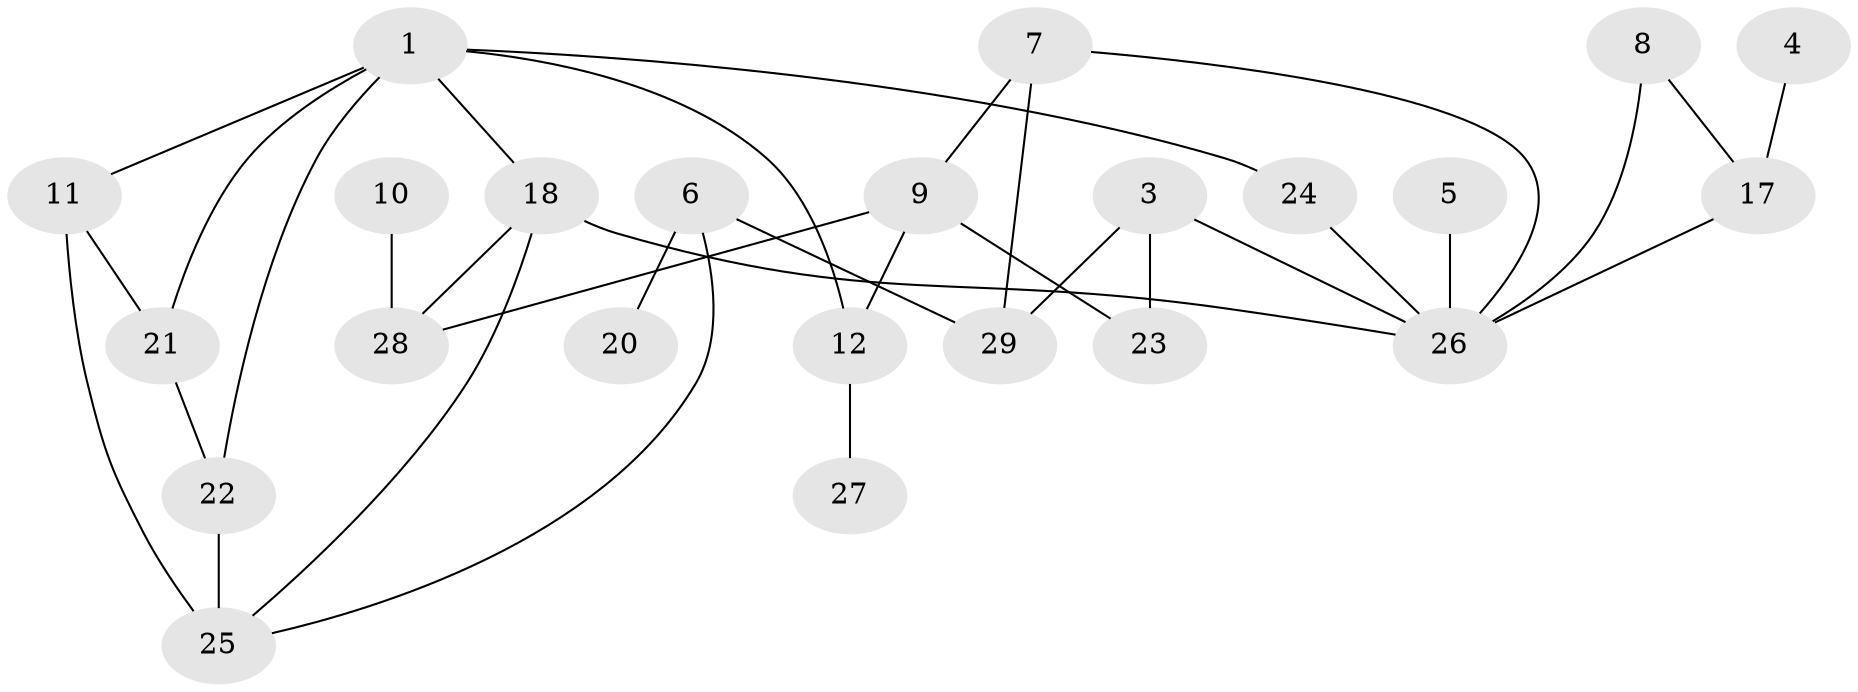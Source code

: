 // original degree distribution, {2: 0.19298245614035087, 3: 0.3157894736842105, 1: 0.2807017543859649, 5: 0.05263157894736842, 0: 0.08771929824561403, 4: 0.05263157894736842, 7: 0.017543859649122806}
// Generated by graph-tools (version 1.1) at 2025/49/03/09/25 03:49:05]
// undirected, 23 vertices, 33 edges
graph export_dot {
graph [start="1"]
  node [color=gray90,style=filled];
  1;
  3;
  4;
  5;
  6;
  7;
  8;
  9;
  10;
  11;
  12;
  17;
  18;
  20;
  21;
  22;
  23;
  24;
  25;
  26;
  27;
  28;
  29;
  1 -- 11 [weight=1.0];
  1 -- 12 [weight=1.0];
  1 -- 18 [weight=1.0];
  1 -- 21 [weight=1.0];
  1 -- 22 [weight=1.0];
  1 -- 24 [weight=1.0];
  3 -- 23 [weight=1.0];
  3 -- 26 [weight=1.0];
  3 -- 29 [weight=1.0];
  4 -- 17 [weight=1.0];
  5 -- 26 [weight=2.0];
  6 -- 20 [weight=1.0];
  6 -- 25 [weight=1.0];
  6 -- 29 [weight=1.0];
  7 -- 9 [weight=1.0];
  7 -- 26 [weight=1.0];
  7 -- 29 [weight=1.0];
  8 -- 17 [weight=1.0];
  8 -- 26 [weight=1.0];
  9 -- 12 [weight=1.0];
  9 -- 23 [weight=1.0];
  9 -- 28 [weight=1.0];
  10 -- 28 [weight=1.0];
  11 -- 21 [weight=1.0];
  11 -- 25 [weight=2.0];
  12 -- 27 [weight=1.0];
  17 -- 26 [weight=1.0];
  18 -- 25 [weight=1.0];
  18 -- 26 [weight=1.0];
  18 -- 28 [weight=1.0];
  21 -- 22 [weight=1.0];
  22 -- 25 [weight=1.0];
  24 -- 26 [weight=1.0];
}

